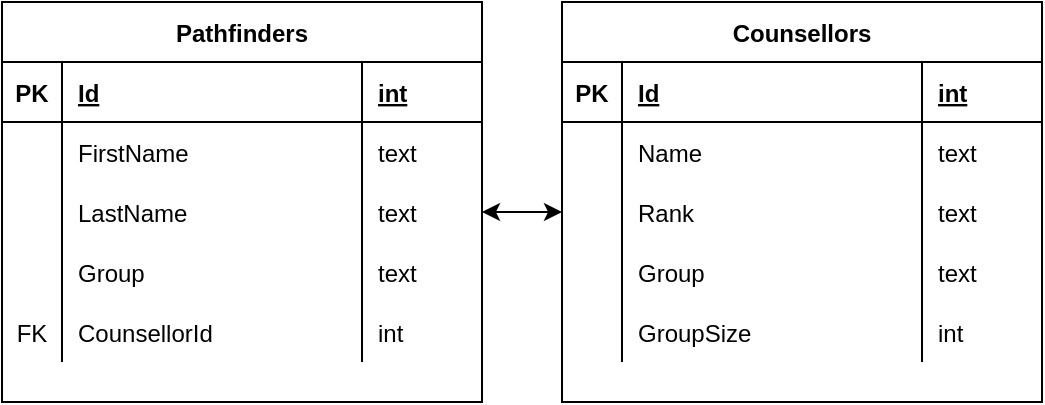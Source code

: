 <mxfile version="13.9.8" type="device"><diagram id="Yux6N_Cw9Dxj-eeC1MC4" name="Page-1"><mxGraphModel dx="782" dy="426" grid="1" gridSize="10" guides="1" tooltips="1" connect="1" arrows="1" fold="1" page="1" pageScale="1" pageWidth="850" pageHeight="1100" math="0" shadow="0"><root><mxCell id="0"/><mxCell id="1" parent="0"/><mxCell id="9-lrogZcGKR3n9TshxQt-2" value="Pathfinders" style="shape=table;startSize=30;container=1;collapsible=1;childLayout=tableLayout;fixedRows=1;rowLines=0;fontStyle=1;align=center;resizeLast=1;" vertex="1" parent="1"><mxGeometry x="165" y="160" width="240" height="200" as="geometry"><mxRectangle x="130" y="120" width="100" height="30" as="alternateBounds"/></mxGeometry></mxCell><mxCell id="9-lrogZcGKR3n9TshxQt-3" value="" style="shape=partialRectangle;collapsible=0;dropTarget=0;pointerEvents=0;fillColor=none;top=0;left=0;bottom=1;right=0;points=[[0,0.5],[1,0.5]];portConstraint=eastwest;" vertex="1" parent="9-lrogZcGKR3n9TshxQt-2"><mxGeometry y="30" width="240" height="30" as="geometry"/></mxCell><mxCell id="9-lrogZcGKR3n9TshxQt-4" value="PK" style="shape=partialRectangle;connectable=0;fillColor=none;top=0;left=0;bottom=0;right=0;fontStyle=1;overflow=hidden;" vertex="1" parent="9-lrogZcGKR3n9TshxQt-3"><mxGeometry width="30" height="30" as="geometry"/></mxCell><mxCell id="9-lrogZcGKR3n9TshxQt-5" value="Id" style="shape=partialRectangle;connectable=0;fillColor=none;top=0;left=0;bottom=0;right=0;align=left;spacingLeft=6;fontStyle=5;overflow=hidden;" vertex="1" parent="9-lrogZcGKR3n9TshxQt-3"><mxGeometry x="30" width="150" height="30" as="geometry"/></mxCell><mxCell id="9-lrogZcGKR3n9TshxQt-37" value="int" style="shape=partialRectangle;connectable=0;fillColor=none;top=0;left=0;bottom=0;right=0;align=left;spacingLeft=6;fontStyle=5;overflow=hidden;" vertex="1" parent="9-lrogZcGKR3n9TshxQt-3"><mxGeometry x="180" width="60" height="30" as="geometry"/></mxCell><mxCell id="9-lrogZcGKR3n9TshxQt-6" value="" style="shape=partialRectangle;collapsible=0;dropTarget=0;pointerEvents=0;fillColor=none;top=0;left=0;bottom=0;right=0;points=[[0,0.5],[1,0.5]];portConstraint=eastwest;" vertex="1" parent="9-lrogZcGKR3n9TshxQt-2"><mxGeometry y="60" width="240" height="30" as="geometry"/></mxCell><mxCell id="9-lrogZcGKR3n9TshxQt-7" value="" style="shape=partialRectangle;connectable=0;fillColor=none;top=0;left=0;bottom=0;right=0;editable=1;overflow=hidden;" vertex="1" parent="9-lrogZcGKR3n9TshxQt-6"><mxGeometry width="30" height="30" as="geometry"/></mxCell><mxCell id="9-lrogZcGKR3n9TshxQt-8" value="FirstName" style="shape=partialRectangle;connectable=0;fillColor=none;top=0;left=0;bottom=0;right=0;align=left;spacingLeft=6;overflow=hidden;" vertex="1" parent="9-lrogZcGKR3n9TshxQt-6"><mxGeometry x="30" width="150" height="30" as="geometry"/></mxCell><mxCell id="9-lrogZcGKR3n9TshxQt-38" value="text" style="shape=partialRectangle;connectable=0;fillColor=none;top=0;left=0;bottom=0;right=0;align=left;spacingLeft=6;overflow=hidden;" vertex="1" parent="9-lrogZcGKR3n9TshxQt-6"><mxGeometry x="180" width="60" height="30" as="geometry"/></mxCell><mxCell id="9-lrogZcGKR3n9TshxQt-9" value="" style="shape=partialRectangle;collapsible=0;dropTarget=0;pointerEvents=0;fillColor=none;top=0;left=0;bottom=0;right=0;points=[[0,0.5],[1,0.5]];portConstraint=eastwest;" vertex="1" parent="9-lrogZcGKR3n9TshxQt-2"><mxGeometry y="90" width="240" height="30" as="geometry"/></mxCell><mxCell id="9-lrogZcGKR3n9TshxQt-10" value="" style="shape=partialRectangle;connectable=0;fillColor=none;top=0;left=0;bottom=0;right=0;editable=1;overflow=hidden;" vertex="1" parent="9-lrogZcGKR3n9TshxQt-9"><mxGeometry width="30" height="30" as="geometry"/></mxCell><mxCell id="9-lrogZcGKR3n9TshxQt-11" value="LastName" style="shape=partialRectangle;connectable=0;fillColor=none;top=0;left=0;bottom=0;right=0;align=left;spacingLeft=6;overflow=hidden;" vertex="1" parent="9-lrogZcGKR3n9TshxQt-9"><mxGeometry x="30" width="150" height="30" as="geometry"/></mxCell><mxCell id="9-lrogZcGKR3n9TshxQt-39" value="text" style="shape=partialRectangle;connectable=0;fillColor=none;top=0;left=0;bottom=0;right=0;align=left;spacingLeft=6;overflow=hidden;" vertex="1" parent="9-lrogZcGKR3n9TshxQt-9"><mxGeometry x="180" width="60" height="30" as="geometry"/></mxCell><mxCell id="9-lrogZcGKR3n9TshxQt-12" value="" style="shape=partialRectangle;collapsible=0;dropTarget=0;pointerEvents=0;fillColor=none;top=0;left=0;bottom=0;right=0;points=[[0,0.5],[1,0.5]];portConstraint=eastwest;" vertex="1" parent="9-lrogZcGKR3n9TshxQt-2"><mxGeometry y="120" width="240" height="30" as="geometry"/></mxCell><mxCell id="9-lrogZcGKR3n9TshxQt-13" value="" style="shape=partialRectangle;connectable=0;fillColor=none;top=0;left=0;bottom=0;right=0;editable=1;overflow=hidden;" vertex="1" parent="9-lrogZcGKR3n9TshxQt-12"><mxGeometry width="30" height="30" as="geometry"/></mxCell><mxCell id="9-lrogZcGKR3n9TshxQt-14" value="Group" style="shape=partialRectangle;connectable=0;fillColor=none;top=0;left=0;bottom=0;right=0;align=left;spacingLeft=6;overflow=hidden;" vertex="1" parent="9-lrogZcGKR3n9TshxQt-12"><mxGeometry x="30" width="150" height="30" as="geometry"/></mxCell><mxCell id="9-lrogZcGKR3n9TshxQt-40" value="text" style="shape=partialRectangle;connectable=0;fillColor=none;top=0;left=0;bottom=0;right=0;align=left;spacingLeft=6;overflow=hidden;" vertex="1" parent="9-lrogZcGKR3n9TshxQt-12"><mxGeometry x="180" width="60" height="30" as="geometry"/></mxCell><mxCell id="9-lrogZcGKR3n9TshxQt-34" style="shape=partialRectangle;collapsible=0;dropTarget=0;pointerEvents=0;fillColor=none;top=0;left=0;bottom=0;right=0;points=[[0,0.5],[1,0.5]];portConstraint=eastwest;" vertex="1" parent="9-lrogZcGKR3n9TshxQt-2"><mxGeometry y="150" width="240" height="30" as="geometry"/></mxCell><mxCell id="9-lrogZcGKR3n9TshxQt-35" value="FK" style="shape=partialRectangle;connectable=0;fillColor=none;top=0;left=0;bottom=0;right=0;editable=1;overflow=hidden;" vertex="1" parent="9-lrogZcGKR3n9TshxQt-34"><mxGeometry width="30" height="30" as="geometry"/></mxCell><mxCell id="9-lrogZcGKR3n9TshxQt-36" value="CounsellorId" style="shape=partialRectangle;connectable=0;fillColor=none;top=0;left=0;bottom=0;right=0;align=left;spacingLeft=6;overflow=hidden;" vertex="1" parent="9-lrogZcGKR3n9TshxQt-34"><mxGeometry x="30" width="150" height="30" as="geometry"/></mxCell><mxCell id="9-lrogZcGKR3n9TshxQt-41" value="int" style="shape=partialRectangle;connectable=0;fillColor=none;top=0;left=0;bottom=0;right=0;align=left;spacingLeft=6;overflow=hidden;" vertex="1" parent="9-lrogZcGKR3n9TshxQt-34"><mxGeometry x="180" width="60" height="30" as="geometry"/></mxCell><mxCell id="9-lrogZcGKR3n9TshxQt-18" value="Counsellors" style="shape=table;startSize=30;container=1;collapsible=1;childLayout=tableLayout;fixedRows=1;rowLines=0;fontStyle=1;align=center;resizeLast=1;" vertex="1" parent="1"><mxGeometry x="445" y="160" width="240" height="200" as="geometry"/></mxCell><mxCell id="9-lrogZcGKR3n9TshxQt-19" value="" style="shape=partialRectangle;collapsible=0;dropTarget=0;pointerEvents=0;fillColor=none;top=0;left=0;bottom=1;right=0;points=[[0,0.5],[1,0.5]];portConstraint=eastwest;" vertex="1" parent="9-lrogZcGKR3n9TshxQt-18"><mxGeometry y="30" width="240" height="30" as="geometry"/></mxCell><mxCell id="9-lrogZcGKR3n9TshxQt-20" value="PK" style="shape=partialRectangle;connectable=0;fillColor=none;top=0;left=0;bottom=0;right=0;fontStyle=1;overflow=hidden;" vertex="1" parent="9-lrogZcGKR3n9TshxQt-19"><mxGeometry width="30" height="30" as="geometry"/></mxCell><mxCell id="9-lrogZcGKR3n9TshxQt-21" value="Id" style="shape=partialRectangle;connectable=0;fillColor=none;top=0;left=0;bottom=0;right=0;align=left;spacingLeft=6;fontStyle=5;overflow=hidden;" vertex="1" parent="9-lrogZcGKR3n9TshxQt-19"><mxGeometry x="30" width="150" height="30" as="geometry"/></mxCell><mxCell id="9-lrogZcGKR3n9TshxQt-42" value="int" style="shape=partialRectangle;connectable=0;fillColor=none;top=0;left=0;bottom=0;right=0;align=left;spacingLeft=6;fontStyle=5;overflow=hidden;" vertex="1" parent="9-lrogZcGKR3n9TshxQt-19"><mxGeometry x="180" width="60" height="30" as="geometry"/></mxCell><mxCell id="9-lrogZcGKR3n9TshxQt-22" value="" style="shape=partialRectangle;collapsible=0;dropTarget=0;pointerEvents=0;fillColor=none;top=0;left=0;bottom=0;right=0;points=[[0,0.5],[1,0.5]];portConstraint=eastwest;" vertex="1" parent="9-lrogZcGKR3n9TshxQt-18"><mxGeometry y="60" width="240" height="30" as="geometry"/></mxCell><mxCell id="9-lrogZcGKR3n9TshxQt-23" value="" style="shape=partialRectangle;connectable=0;fillColor=none;top=0;left=0;bottom=0;right=0;editable=1;overflow=hidden;" vertex="1" parent="9-lrogZcGKR3n9TshxQt-22"><mxGeometry width="30" height="30" as="geometry"/></mxCell><mxCell id="9-lrogZcGKR3n9TshxQt-24" value="Name" style="shape=partialRectangle;connectable=0;fillColor=none;top=0;left=0;bottom=0;right=0;align=left;spacingLeft=6;overflow=hidden;" vertex="1" parent="9-lrogZcGKR3n9TshxQt-22"><mxGeometry x="30" width="150" height="30" as="geometry"/></mxCell><mxCell id="9-lrogZcGKR3n9TshxQt-43" value="text" style="shape=partialRectangle;connectable=0;fillColor=none;top=0;left=0;bottom=0;right=0;align=left;spacingLeft=6;overflow=hidden;" vertex="1" parent="9-lrogZcGKR3n9TshxQt-22"><mxGeometry x="180" width="60" height="30" as="geometry"/></mxCell><mxCell id="9-lrogZcGKR3n9TshxQt-25" value="" style="shape=partialRectangle;collapsible=0;dropTarget=0;pointerEvents=0;fillColor=none;top=0;left=0;bottom=0;right=0;points=[[0,0.5],[1,0.5]];portConstraint=eastwest;" vertex="1" parent="9-lrogZcGKR3n9TshxQt-18"><mxGeometry y="90" width="240" height="30" as="geometry"/></mxCell><mxCell id="9-lrogZcGKR3n9TshxQt-26" value="" style="shape=partialRectangle;connectable=0;fillColor=none;top=0;left=0;bottom=0;right=0;editable=1;overflow=hidden;" vertex="1" parent="9-lrogZcGKR3n9TshxQt-25"><mxGeometry width="30" height="30" as="geometry"/></mxCell><mxCell id="9-lrogZcGKR3n9TshxQt-27" value="Rank" style="shape=partialRectangle;connectable=0;fillColor=none;top=0;left=0;bottom=0;right=0;align=left;spacingLeft=6;overflow=hidden;" vertex="1" parent="9-lrogZcGKR3n9TshxQt-25"><mxGeometry x="30" width="150" height="30" as="geometry"/></mxCell><mxCell id="9-lrogZcGKR3n9TshxQt-44" value="text" style="shape=partialRectangle;connectable=0;fillColor=none;top=0;left=0;bottom=0;right=0;align=left;spacingLeft=6;overflow=hidden;" vertex="1" parent="9-lrogZcGKR3n9TshxQt-25"><mxGeometry x="180" width="60" height="30" as="geometry"/></mxCell><mxCell id="9-lrogZcGKR3n9TshxQt-28" value="" style="shape=partialRectangle;collapsible=0;dropTarget=0;pointerEvents=0;fillColor=none;top=0;left=0;bottom=0;right=0;points=[[0,0.5],[1,0.5]];portConstraint=eastwest;" vertex="1" parent="9-lrogZcGKR3n9TshxQt-18"><mxGeometry y="120" width="240" height="30" as="geometry"/></mxCell><mxCell id="9-lrogZcGKR3n9TshxQt-29" value="" style="shape=partialRectangle;connectable=0;fillColor=none;top=0;left=0;bottom=0;right=0;editable=1;overflow=hidden;" vertex="1" parent="9-lrogZcGKR3n9TshxQt-28"><mxGeometry width="30" height="30" as="geometry"/></mxCell><mxCell id="9-lrogZcGKR3n9TshxQt-30" value="Group" style="shape=partialRectangle;connectable=0;fillColor=none;top=0;left=0;bottom=0;right=0;align=left;spacingLeft=6;overflow=hidden;" vertex="1" parent="9-lrogZcGKR3n9TshxQt-28"><mxGeometry x="30" width="150" height="30" as="geometry"/></mxCell><mxCell id="9-lrogZcGKR3n9TshxQt-45" value="text" style="shape=partialRectangle;connectable=0;fillColor=none;top=0;left=0;bottom=0;right=0;align=left;spacingLeft=6;overflow=hidden;" vertex="1" parent="9-lrogZcGKR3n9TshxQt-28"><mxGeometry x="180" width="60" height="30" as="geometry"/></mxCell><mxCell id="9-lrogZcGKR3n9TshxQt-31" style="shape=partialRectangle;collapsible=0;dropTarget=0;pointerEvents=0;fillColor=none;top=0;left=0;bottom=0;right=0;points=[[0,0.5],[1,0.5]];portConstraint=eastwest;" vertex="1" parent="9-lrogZcGKR3n9TshxQt-18"><mxGeometry y="150" width="240" height="30" as="geometry"/></mxCell><mxCell id="9-lrogZcGKR3n9TshxQt-32" style="shape=partialRectangle;connectable=0;fillColor=none;top=0;left=0;bottom=0;right=0;editable=1;overflow=hidden;" vertex="1" parent="9-lrogZcGKR3n9TshxQt-31"><mxGeometry width="30" height="30" as="geometry"/></mxCell><mxCell id="9-lrogZcGKR3n9TshxQt-33" value="GroupSize" style="shape=partialRectangle;connectable=0;fillColor=none;top=0;left=0;bottom=0;right=0;align=left;spacingLeft=6;overflow=hidden;" vertex="1" parent="9-lrogZcGKR3n9TshxQt-31"><mxGeometry x="30" width="150" height="30" as="geometry"/></mxCell><mxCell id="9-lrogZcGKR3n9TshxQt-46" value="int" style="shape=partialRectangle;connectable=0;fillColor=none;top=0;left=0;bottom=0;right=0;align=left;spacingLeft=6;overflow=hidden;" vertex="1" parent="9-lrogZcGKR3n9TshxQt-31"><mxGeometry x="180" width="60" height="30" as="geometry"/></mxCell><mxCell id="9-lrogZcGKR3n9TshxQt-47" style="edgeStyle=orthogonalEdgeStyle;rounded=0;orthogonalLoop=1;jettySize=auto;html=1;exitX=0;exitY=0.5;exitDx=0;exitDy=0;entryX=1;entryY=0.5;entryDx=0;entryDy=0;startArrow=classic;startFill=1;" edge="1" parent="1" source="9-lrogZcGKR3n9TshxQt-25" target="9-lrogZcGKR3n9TshxQt-9"><mxGeometry relative="1" as="geometry"/></mxCell></root></mxGraphModel></diagram></mxfile>